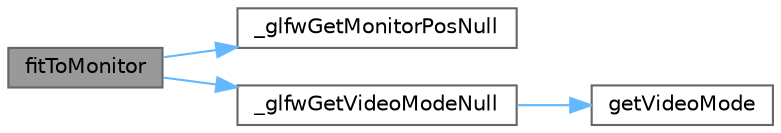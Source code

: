 digraph "fitToMonitor"
{
 // LATEX_PDF_SIZE
  bgcolor="transparent";
  edge [fontname=Helvetica,fontsize=10,labelfontname=Helvetica,labelfontsize=10];
  node [fontname=Helvetica,fontsize=10,shape=box,height=0.2,width=0.4];
  rankdir="LR";
  Node1 [id="Node000001",label="fitToMonitor",height=0.2,width=0.4,color="gray40", fillcolor="grey60", style="filled", fontcolor="black",tooltip=" "];
  Node1 -> Node2 [id="edge4_Node000001_Node000002",color="steelblue1",style="solid",tooltip=" "];
  Node2 [id="Node000002",label="_glfwGetMonitorPosNull",height=0.2,width=0.4,color="grey40", fillcolor="white", style="filled",URL="$null__monitor_8c.html#a1e81eddc13231e54342eff02726e8728",tooltip=" "];
  Node1 -> Node3 [id="edge5_Node000001_Node000003",color="steelblue1",style="solid",tooltip=" "];
  Node3 [id="Node000003",label="_glfwGetVideoModeNull",height=0.2,width=0.4,color="grey40", fillcolor="white", style="filled",URL="$null__monitor_8c.html#a6f9dd05ee754adef259c4b6dbad8a97f",tooltip=" "];
  Node3 -> Node4 [id="edge6_Node000003_Node000004",color="steelblue1",style="solid",tooltip=" "];
  Node4 [id="Node000004",label="getVideoMode",height=0.2,width=0.4,color="grey40", fillcolor="white", style="filled",URL="$null__monitor_8c.html#a4cfef5a27855e8f62e3d54c62117200b",tooltip=" "];
}
